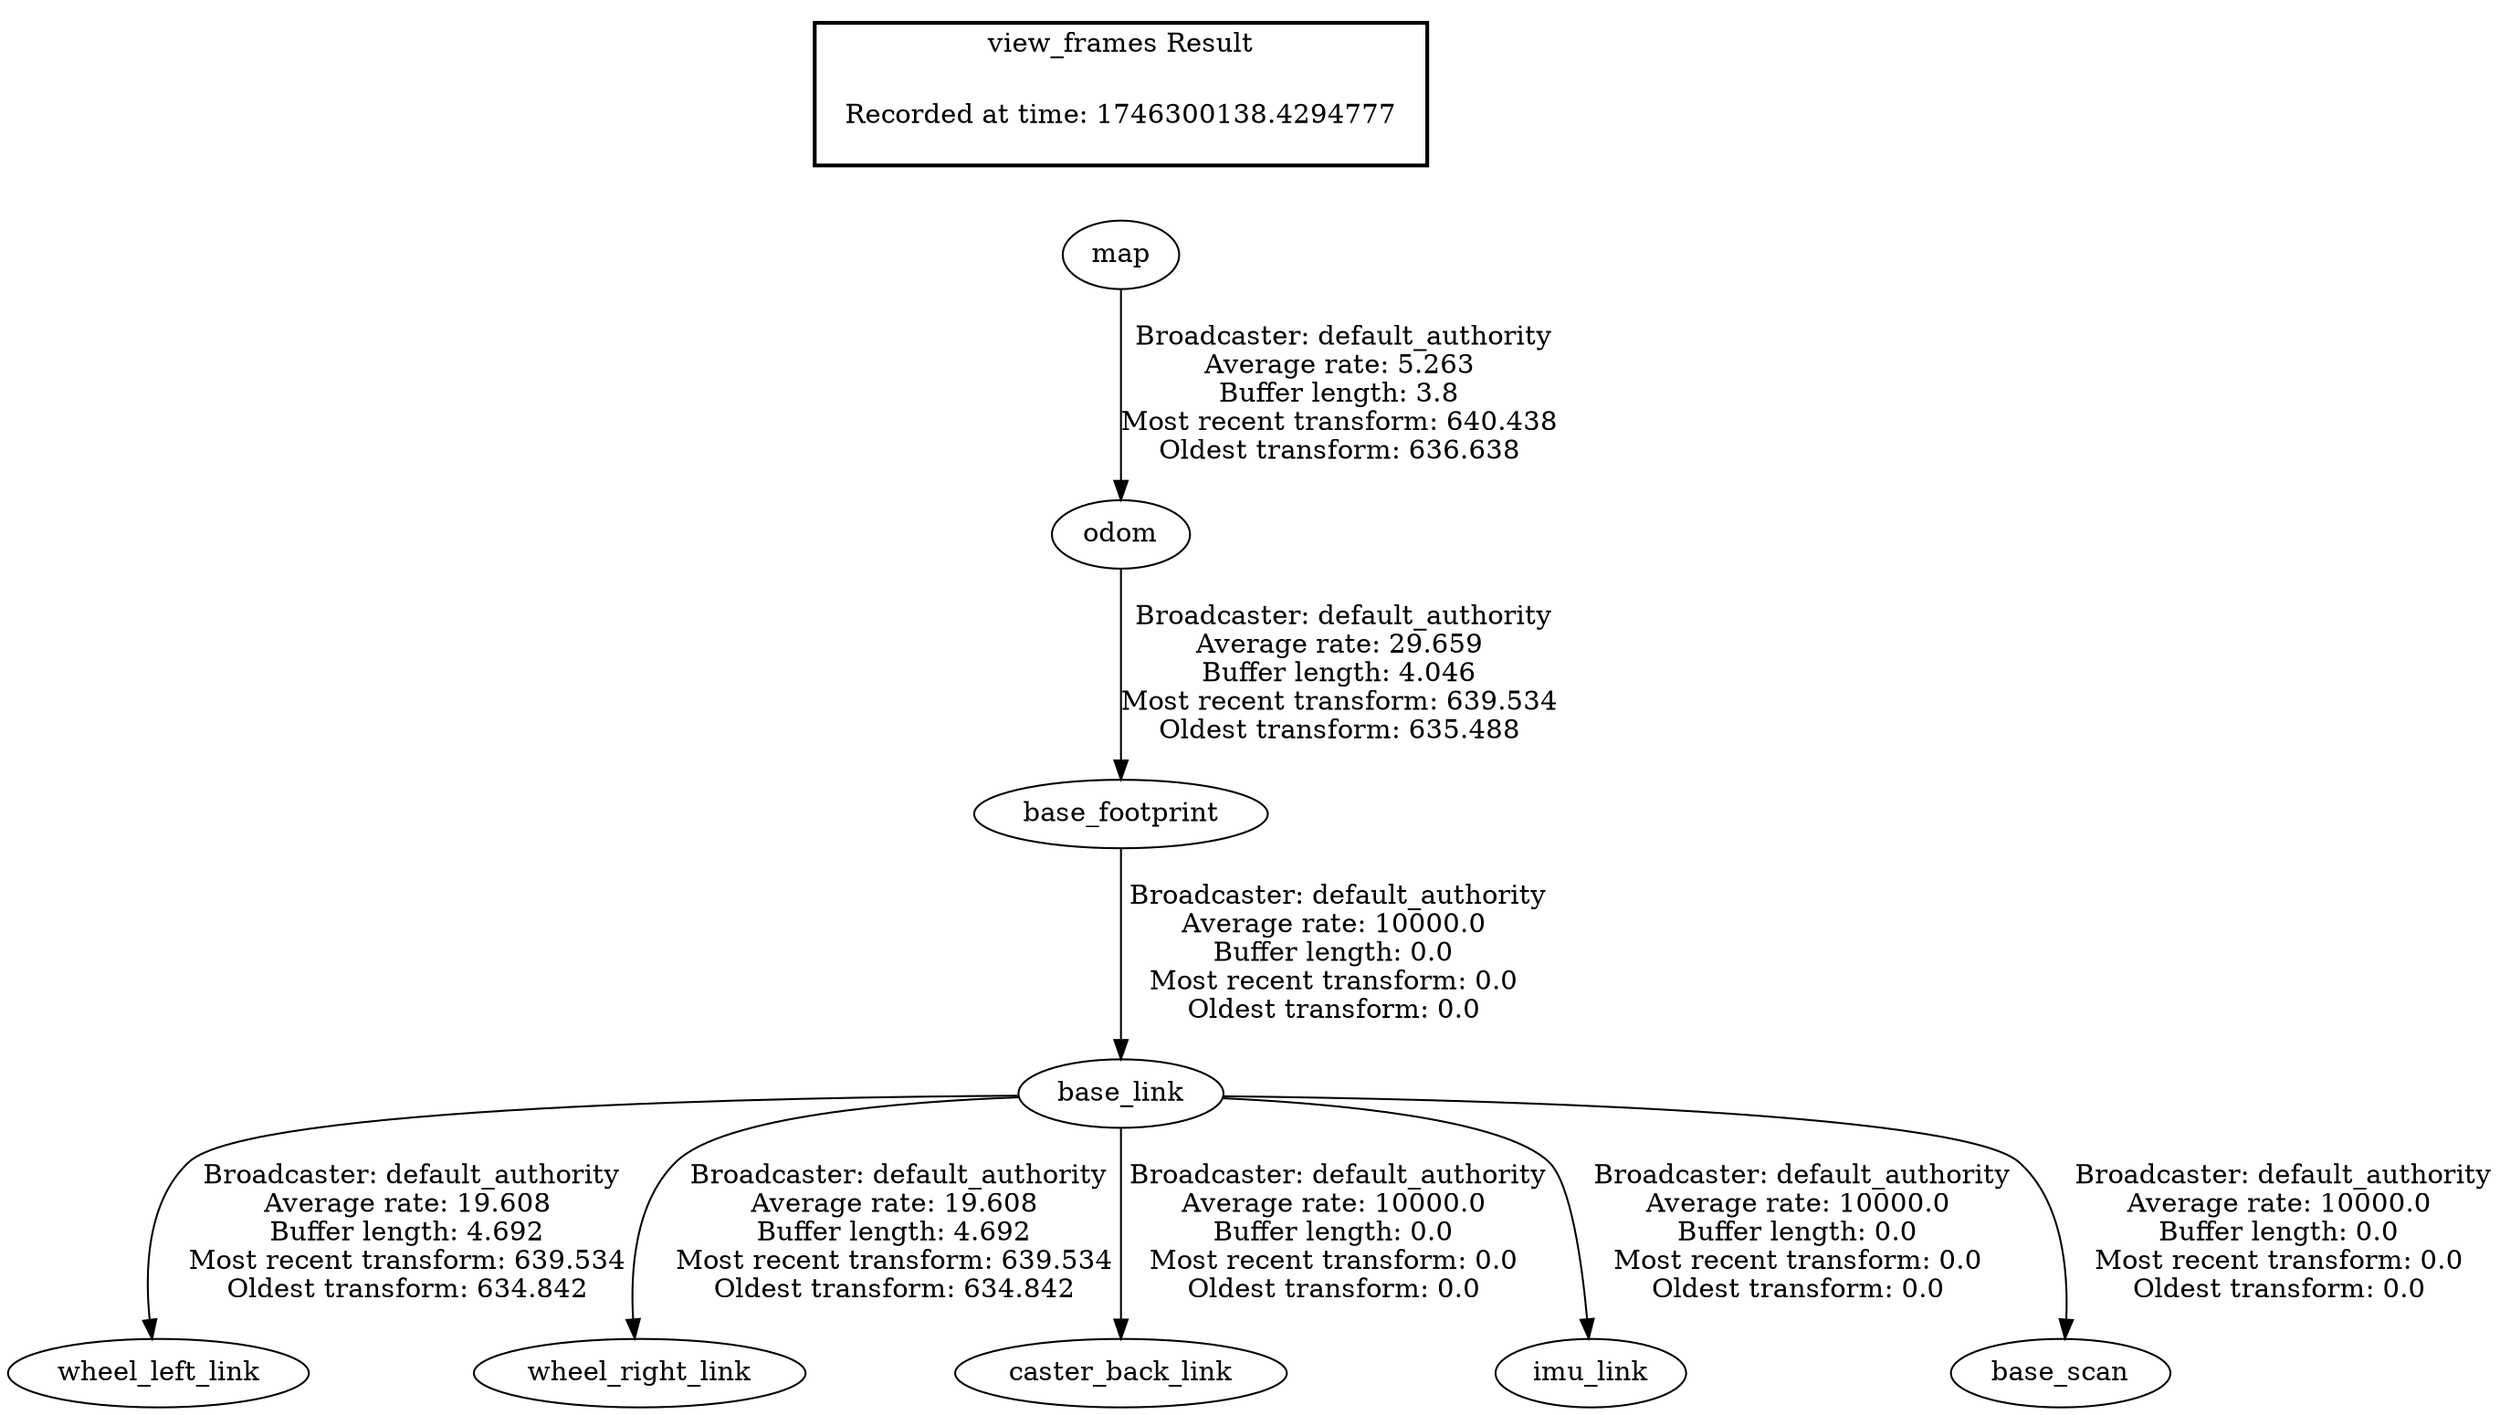 digraph G {
"base_link" -> "wheel_left_link"[label=" Broadcaster: default_authority\nAverage rate: 19.608\nBuffer length: 4.692\nMost recent transform: 639.534\nOldest transform: 634.842\n"];
"base_footprint" -> "base_link"[label=" Broadcaster: default_authority\nAverage rate: 10000.0\nBuffer length: 0.0\nMost recent transform: 0.0\nOldest transform: 0.0\n"];
"base_link" -> "wheel_right_link"[label=" Broadcaster: default_authority\nAverage rate: 19.608\nBuffer length: 4.692\nMost recent transform: 639.534\nOldest transform: 634.842\n"];
"odom" -> "base_footprint"[label=" Broadcaster: default_authority\nAverage rate: 29.659\nBuffer length: 4.046\nMost recent transform: 639.534\nOldest transform: 635.488\n"];
"base_link" -> "caster_back_link"[label=" Broadcaster: default_authority\nAverage rate: 10000.0\nBuffer length: 0.0\nMost recent transform: 0.0\nOldest transform: 0.0\n"];
"base_link" -> "imu_link"[label=" Broadcaster: default_authority\nAverage rate: 10000.0\nBuffer length: 0.0\nMost recent transform: 0.0\nOldest transform: 0.0\n"];
"base_link" -> "base_scan"[label=" Broadcaster: default_authority\nAverage rate: 10000.0\nBuffer length: 0.0\nMost recent transform: 0.0\nOldest transform: 0.0\n"];
"map" -> "odom"[label=" Broadcaster: default_authority\nAverage rate: 5.263\nBuffer length: 3.8\nMost recent transform: 640.438\nOldest transform: 636.638\n"];
edge [style=invis];
 subgraph cluster_legend { style=bold; color=black; label ="view_frames Result";
"Recorded at time: 1746300138.4294777"[ shape=plaintext ] ;
}->"map";
}